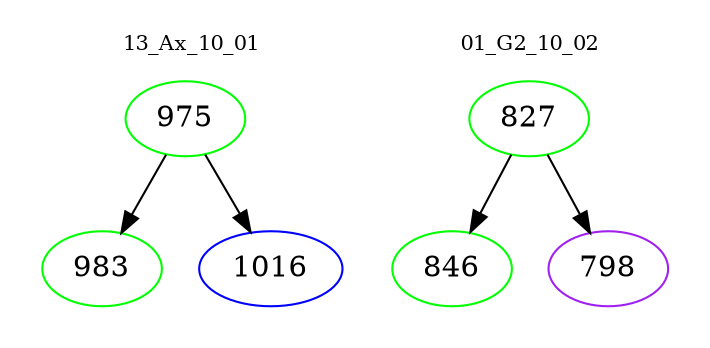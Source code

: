 digraph{
subgraph cluster_0 {
color = white
label = "13_Ax_10_01";
fontsize=10;
T0_975 [label="975", color="green"]
T0_975 -> T0_983 [color="black"]
T0_983 [label="983", color="green"]
T0_975 -> T0_1016 [color="black"]
T0_1016 [label="1016", color="blue"]
}
subgraph cluster_1 {
color = white
label = "01_G2_10_02";
fontsize=10;
T1_827 [label="827", color="green"]
T1_827 -> T1_846 [color="black"]
T1_846 [label="846", color="green"]
T1_827 -> T1_798 [color="black"]
T1_798 [label="798", color="purple"]
}
}
